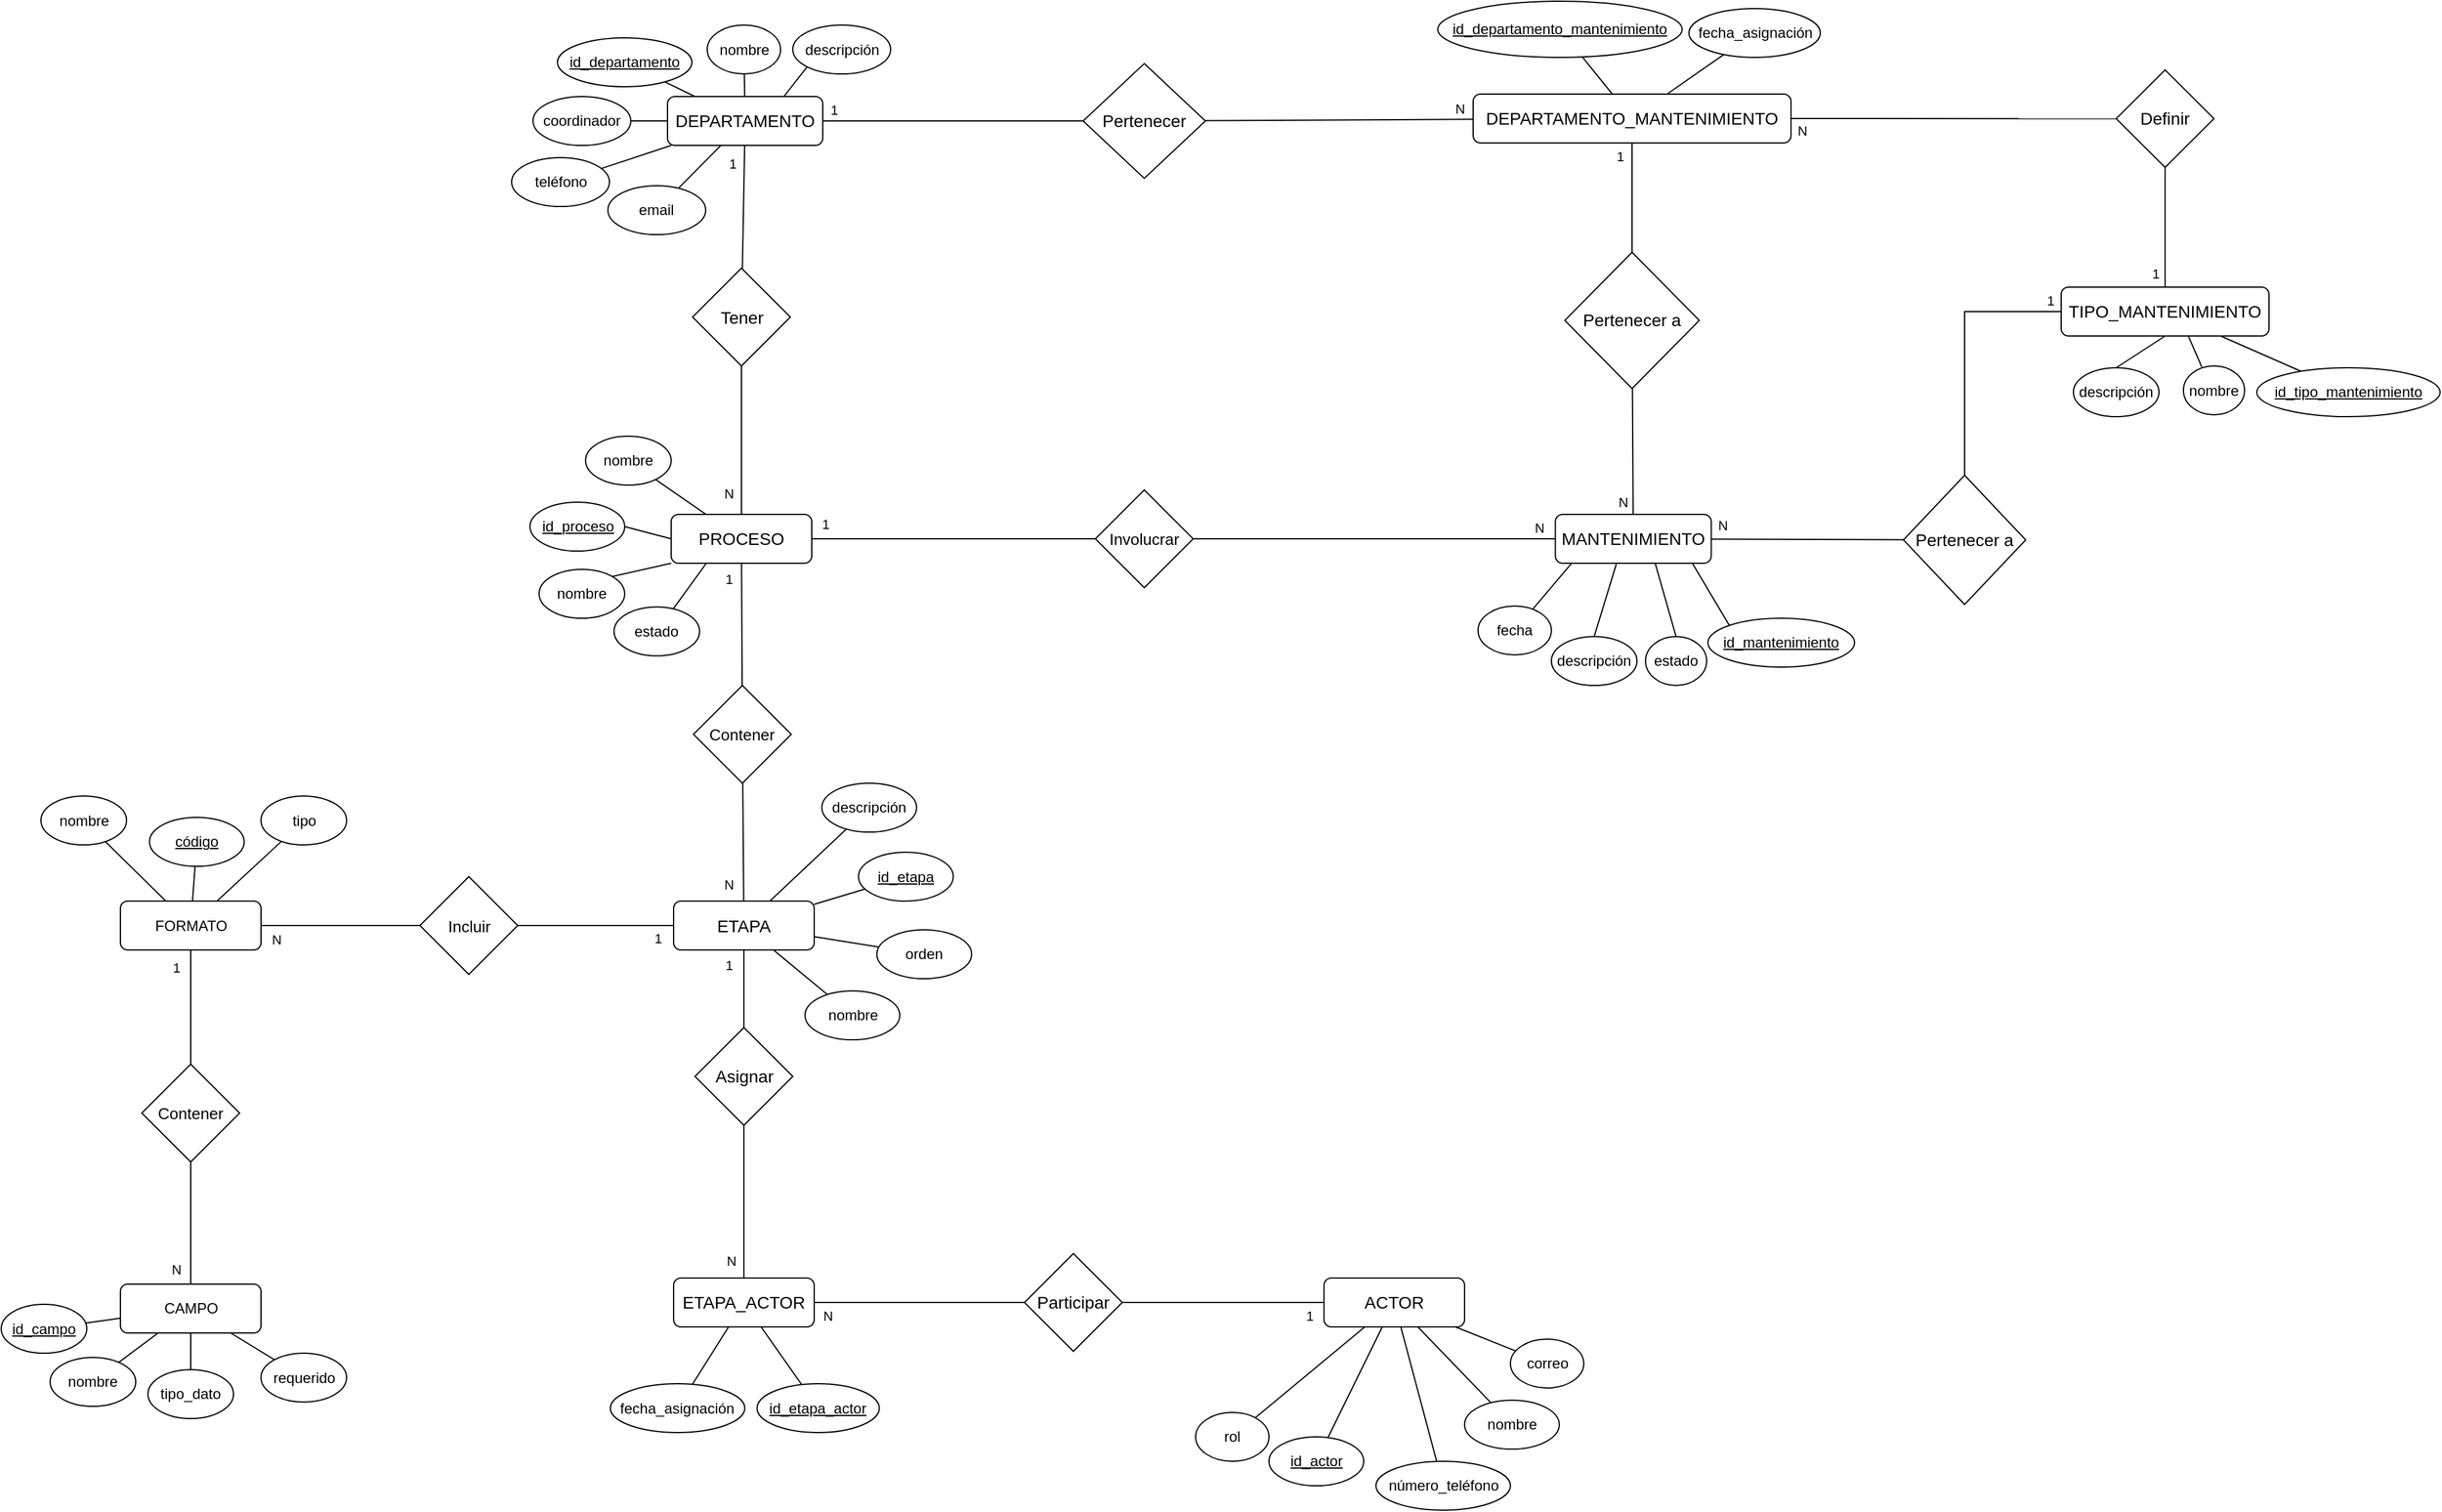 <mxfile version="24.7.7">
  <diagram id="R2lEEEUBdFMjLlhIrx00" name="Page-1">
    <mxGraphModel dx="5370" dy="426" grid="1" gridSize="10" guides="1" tooltips="1" connect="1" arrows="1" fold="1" page="1" pageScale="1" pageWidth="850" pageHeight="1100" math="0" shadow="0" extFonts="Permanent Marker^https://fonts.googleapis.com/css?family=Permanent+Marker">
      <root>
        <mxCell id="0" />
        <mxCell id="1" parent="0" />
        <mxCell id="_VZzQesK3iK8Sfg0g6EO-2" style="rounded=0;orthogonalLoop=1;jettySize=auto;html=1;endArrow=none;endFill=0;" parent="1" source="_VZzQesK3iK8Sfg0g6EO-5" target="_VZzQesK3iK8Sfg0g6EO-8" edge="1">
          <mxGeometry relative="1" as="geometry" />
        </mxCell>
        <mxCell id="_VZzQesK3iK8Sfg0g6EO-3" style="edgeStyle=none;shape=connector;rounded=0;orthogonalLoop=1;jettySize=auto;html=1;strokeColor=default;align=center;verticalAlign=middle;fontFamily=Helvetica;fontSize=11;fontColor=default;labelBackgroundColor=default;endArrow=none;endFill=0;" parent="1" source="_VZzQesK3iK8Sfg0g6EO-5" target="_VZzQesK3iK8Sfg0g6EO-6" edge="1">
          <mxGeometry relative="1" as="geometry" />
        </mxCell>
        <mxCell id="_VZzQesK3iK8Sfg0g6EO-79" style="rounded=0;orthogonalLoop=1;jettySize=auto;html=1;exitX=0.75;exitY=0;exitDx=0;exitDy=0;entryX=0;entryY=1;entryDx=0;entryDy=0;endArrow=none;endFill=0;" parent="1" source="_VZzQesK3iK8Sfg0g6EO-5" target="_VZzQesK3iK8Sfg0g6EO-77" edge="1">
          <mxGeometry relative="1" as="geometry" />
        </mxCell>
        <mxCell id="_VZzQesK3iK8Sfg0g6EO-156" value="" style="edgeStyle=none;shape=connector;rounded=0;orthogonalLoop=1;jettySize=auto;html=1;strokeColor=default;align=center;verticalAlign=middle;fontFamily=Helvetica;fontSize=11;fontColor=default;labelBackgroundColor=default;endArrow=none;endFill=0;" parent="1" source="_VZzQesK3iK8Sfg0g6EO-5" target="_VZzQesK3iK8Sfg0g6EO-155" edge="1">
          <mxGeometry relative="1" as="geometry" />
        </mxCell>
        <mxCell id="_VZzQesK3iK8Sfg0g6EO-173" value="" style="edgeStyle=none;shape=connector;rounded=0;orthogonalLoop=1;jettySize=auto;html=1;strokeColor=default;align=center;verticalAlign=middle;fontFamily=Helvetica;fontSize=11;fontColor=default;labelBackgroundColor=default;endArrow=none;endFill=0;" parent="1" source="_VZzQesK3iK8Sfg0g6EO-5" target="_VZzQesK3iK8Sfg0g6EO-80" edge="1">
          <mxGeometry relative="1" as="geometry" />
        </mxCell>
        <mxCell id="_VZzQesK3iK8Sfg0g6EO-174" value="" style="edgeStyle=none;shape=connector;rounded=0;orthogonalLoop=1;jettySize=auto;html=1;strokeColor=default;align=center;verticalAlign=middle;fontFamily=Helvetica;fontSize=11;fontColor=default;labelBackgroundColor=default;endArrow=none;endFill=0;" parent="1" source="_VZzQesK3iK8Sfg0g6EO-5" target="_VZzQesK3iK8Sfg0g6EO-78" edge="1">
          <mxGeometry relative="1" as="geometry" />
        </mxCell>
        <mxCell id="GkVQI7XCMICIGFyu3JIl-25" value="" style="edgeStyle=none;shape=connector;rounded=0;orthogonalLoop=1;jettySize=auto;html=1;strokeColor=default;align=center;verticalAlign=middle;fontFamily=Helvetica;fontSize=11;fontColor=default;labelBackgroundColor=default;endArrow=none;endFill=0;" parent="1" source="_VZzQesK3iK8Sfg0g6EO-5" target="GkVQI7XCMICIGFyu3JIl-24" edge="1">
          <mxGeometry relative="1" as="geometry" />
        </mxCell>
        <mxCell id="_VZzQesK3iK8Sfg0g6EO-5" value="&lt;font style=&quot;font-size: 14px;&quot;&gt;DEPARTAMENTO&lt;/font&gt;" style="whiteSpace=wrap;html=1;align=center;rounded=1;" parent="1" vertex="1">
          <mxGeometry x="-3440" y="428" width="127" height="40" as="geometry" />
        </mxCell>
        <mxCell id="_VZzQesK3iK8Sfg0g6EO-6" value="nombre" style="ellipse;whiteSpace=wrap;html=1;align=center;" parent="1" vertex="1">
          <mxGeometry x="-3407.5" y="369.5" width="60" height="40" as="geometry" />
        </mxCell>
        <mxCell id="_VZzQesK3iK8Sfg0g6EO-8" value="id_departamento" style="ellipse;whiteSpace=wrap;html=1;align=center;fontStyle=4;" parent="1" vertex="1">
          <mxGeometry x="-3530" y="380" width="110" height="40" as="geometry" />
        </mxCell>
        <mxCell id="_VZzQesK3iK8Sfg0g6EO-9" style="rounded=0;orthogonalLoop=1;jettySize=auto;html=1;endArrow=none;endFill=0;exitX=0.876;exitY=0.985;exitDx=0;exitDy=0;entryX=0;entryY=0;entryDx=0;entryDy=0;exitPerimeter=0;" parent="1" source="_VZzQesK3iK8Sfg0g6EO-11" target="_VZzQesK3iK8Sfg0g6EO-13" edge="1">
          <mxGeometry relative="1" as="geometry" />
        </mxCell>
        <mxCell id="_VZzQesK3iK8Sfg0g6EO-10" style="edgeStyle=none;shape=connector;rounded=0;orthogonalLoop=1;jettySize=auto;html=1;strokeColor=default;align=center;verticalAlign=middle;fontFamily=Helvetica;fontSize=11;fontColor=default;labelBackgroundColor=default;endArrow=none;endFill=0;exitX=0.109;exitY=0.983;exitDx=0;exitDy=0;exitPerimeter=0;" parent="1" source="_VZzQesK3iK8Sfg0g6EO-11" target="_VZzQesK3iK8Sfg0g6EO-12" edge="1">
          <mxGeometry relative="1" as="geometry" />
        </mxCell>
        <mxCell id="GkVQI7XCMICIGFyu3JIl-2" value="" style="rounded=0;orthogonalLoop=1;jettySize=auto;html=1;endArrow=none;endFill=0;" parent="1" source="_VZzQesK3iK8Sfg0g6EO-11" target="GkVQI7XCMICIGFyu3JIl-1" edge="1">
          <mxGeometry relative="1" as="geometry" />
        </mxCell>
        <mxCell id="GkVQI7XCMICIGFyu3JIl-9" value="" style="edgeStyle=none;shape=connector;rounded=0;orthogonalLoop=1;jettySize=auto;html=1;strokeColor=default;align=center;verticalAlign=middle;fontFamily=Helvetica;fontSize=11;fontColor=default;labelBackgroundColor=default;endArrow=none;endFill=0;" parent="1" source="_VZzQesK3iK8Sfg0g6EO-11" target="GkVQI7XCMICIGFyu3JIl-7" edge="1">
          <mxGeometry relative="1" as="geometry" />
        </mxCell>
        <mxCell id="_VZzQesK3iK8Sfg0g6EO-11" value="&lt;font style=&quot;font-size: 14px;&quot;&gt;MANTENIMIENTO&lt;/font&gt;" style="whiteSpace=wrap;html=1;align=center;rounded=1;" parent="1" vertex="1">
          <mxGeometry x="-2713.75" y="770" width="127.5" height="40" as="geometry" />
        </mxCell>
        <mxCell id="_VZzQesK3iK8Sfg0g6EO-12" value="fecha" style="ellipse;whiteSpace=wrap;html=1;align=center;" parent="1" vertex="1">
          <mxGeometry x="-2777" y="845" width="60" height="40" as="geometry" />
        </mxCell>
        <mxCell id="_VZzQesK3iK8Sfg0g6EO-13" value="id_mantenimiento" style="ellipse;whiteSpace=wrap;html=1;align=center;fontStyle=4;" parent="1" vertex="1">
          <mxGeometry x="-2589" y="855" width="120" height="40" as="geometry" />
        </mxCell>
        <mxCell id="_VZzQesK3iK8Sfg0g6EO-112" value="" style="edgeStyle=none;shape=connector;rounded=0;orthogonalLoop=1;jettySize=auto;html=1;strokeColor=default;align=center;verticalAlign=middle;fontFamily=Helvetica;fontSize=11;fontColor=default;labelBackgroundColor=default;endArrow=none;endFill=0;" parent="1" source="_VZzQesK3iK8Sfg0g6EO-68" target="_VZzQesK3iK8Sfg0g6EO-111" edge="1">
          <mxGeometry relative="1" as="geometry" />
        </mxCell>
        <mxCell id="_VZzQesK3iK8Sfg0g6EO-115" value="" style="edgeStyle=none;shape=connector;rounded=0;orthogonalLoop=1;jettySize=auto;html=1;strokeColor=default;align=center;verticalAlign=middle;fontFamily=Helvetica;fontSize=11;fontColor=default;labelBackgroundColor=default;endArrow=none;endFill=0;" parent="1" source="_VZzQesK3iK8Sfg0g6EO-68" target="_VZzQesK3iK8Sfg0g6EO-114" edge="1">
          <mxGeometry relative="1" as="geometry" />
        </mxCell>
        <mxCell id="_VZzQesK3iK8Sfg0g6EO-163" value="" style="edgeStyle=none;shape=connector;rounded=0;orthogonalLoop=1;jettySize=auto;html=1;strokeColor=default;align=center;verticalAlign=middle;fontFamily=Helvetica;fontSize=11;fontColor=default;labelBackgroundColor=default;endArrow=none;endFill=0;" parent="1" source="_VZzQesK3iK8Sfg0g6EO-68" target="_VZzQesK3iK8Sfg0g6EO-162" edge="1">
          <mxGeometry relative="1" as="geometry" />
        </mxCell>
        <mxCell id="GkVQI7XCMICIGFyu3JIl-8" value="" style="edgeStyle=none;shape=connector;rounded=0;orthogonalLoop=1;jettySize=auto;html=1;strokeColor=default;align=center;verticalAlign=middle;fontFamily=Helvetica;fontSize=11;fontColor=default;labelBackgroundColor=default;endArrow=none;endFill=0;" parent="1" source="_VZzQesK3iK8Sfg0g6EO-68" target="GkVQI7XCMICIGFyu3JIl-7" edge="1">
          <mxGeometry relative="1" as="geometry" />
        </mxCell>
        <mxCell id="GkVQI7XCMICIGFyu3JIl-26" value="" style="edgeStyle=none;shape=connector;rounded=0;orthogonalLoop=1;jettySize=auto;html=1;strokeColor=default;align=center;verticalAlign=middle;fontFamily=Helvetica;fontSize=11;fontColor=default;labelBackgroundColor=default;endArrow=none;endFill=0;" parent="1" source="_VZzQesK3iK8Sfg0g6EO-68" target="GkVQI7XCMICIGFyu3JIl-24" edge="1">
          <mxGeometry relative="1" as="geometry" />
        </mxCell>
        <mxCell id="_VZzQesK3iK8Sfg0g6EO-68" value="&lt;font style=&quot;font-size: 14px;&quot;&gt;DEPARTAMENTO_MANTENIMIENTO&lt;/font&gt;" style="whiteSpace=wrap;html=1;align=center;rounded=1;" parent="1" vertex="1">
          <mxGeometry x="-2781" y="426" width="260" height="40" as="geometry" />
        </mxCell>
        <mxCell id="_VZzQesK3iK8Sfg0g6EO-118" value="" style="edgeStyle=none;shape=connector;rounded=0;orthogonalLoop=1;jettySize=auto;html=1;strokeColor=default;align=center;verticalAlign=middle;fontFamily=Helvetica;fontSize=11;fontColor=default;labelBackgroundColor=default;endArrow=none;endFill=0;" parent="1" source="_VZzQesK3iK8Sfg0g6EO-69" target="_VZzQesK3iK8Sfg0g6EO-117" edge="1">
          <mxGeometry relative="1" as="geometry" />
        </mxCell>
        <mxCell id="_VZzQesK3iK8Sfg0g6EO-122" value="" style="edgeStyle=none;shape=connector;rounded=0;orthogonalLoop=1;jettySize=auto;html=1;strokeColor=default;align=center;verticalAlign=middle;fontFamily=Helvetica;fontSize=11;fontColor=default;labelBackgroundColor=default;endArrow=none;endFill=0;" parent="1" source="_VZzQesK3iK8Sfg0g6EO-69" target="_VZzQesK3iK8Sfg0g6EO-121" edge="1">
          <mxGeometry relative="1" as="geometry" />
        </mxCell>
        <mxCell id="_VZzQesK3iK8Sfg0g6EO-123" value="" style="edgeStyle=none;shape=connector;rounded=0;orthogonalLoop=1;jettySize=auto;html=1;strokeColor=default;align=center;verticalAlign=middle;fontFamily=Helvetica;fontSize=11;fontColor=default;labelBackgroundColor=default;endArrow=none;endFill=0;" parent="1" source="_VZzQesK3iK8Sfg0g6EO-69" target="_VZzQesK3iK8Sfg0g6EO-120" edge="1">
          <mxGeometry relative="1" as="geometry" />
        </mxCell>
        <mxCell id="_VZzQesK3iK8Sfg0g6EO-125" value="" style="edgeStyle=none;shape=connector;rounded=0;orthogonalLoop=1;jettySize=auto;html=1;strokeColor=default;align=center;verticalAlign=middle;fontFamily=Helvetica;fontSize=11;fontColor=default;labelBackgroundColor=default;endArrow=none;endFill=0;" parent="1" source="_VZzQesK3iK8Sfg0g6EO-69" target="_VZzQesK3iK8Sfg0g6EO-119" edge="1">
          <mxGeometry relative="1" as="geometry" />
        </mxCell>
        <mxCell id="_VZzQesK3iK8Sfg0g6EO-180" value="" style="edgeStyle=none;shape=connector;rounded=0;orthogonalLoop=1;jettySize=auto;html=1;strokeColor=default;align=center;verticalAlign=middle;fontFamily=Helvetica;fontSize=11;fontColor=default;labelBackgroundColor=default;endArrow=none;endFill=0;" parent="1" source="_VZzQesK3iK8Sfg0g6EO-69" target="_VZzQesK3iK8Sfg0g6EO-179" edge="1">
          <mxGeometry relative="1" as="geometry" />
        </mxCell>
        <mxCell id="_VZzQesK3iK8Sfg0g6EO-69" value="&lt;font style=&quot;font-size: 14px;&quot;&gt;ETAPA&lt;/font&gt;" style="whiteSpace=wrap;html=1;align=center;rounded=1;" parent="1" vertex="1">
          <mxGeometry x="-3435" y="1086.5" width="115" height="40" as="geometry" />
        </mxCell>
        <mxCell id="_VZzQesK3iK8Sfg0g6EO-106" value="" style="shape=connector;rounded=0;orthogonalLoop=1;jettySize=auto;html=1;strokeColor=default;align=center;verticalAlign=middle;fontFamily=Helvetica;fontSize=11;fontColor=default;labelBackgroundColor=default;endArrow=none;endFill=0;exitX=0.75;exitY=1;exitDx=0;exitDy=0;" parent="1" source="_VZzQesK3iK8Sfg0g6EO-70" target="_VZzQesK3iK8Sfg0g6EO-105" edge="1">
          <mxGeometry relative="1" as="geometry" />
        </mxCell>
        <mxCell id="_VZzQesK3iK8Sfg0g6EO-108" value="" style="edgeStyle=none;shape=connector;rounded=0;orthogonalLoop=1;jettySize=auto;html=1;strokeColor=default;align=center;verticalAlign=middle;fontFamily=Helvetica;fontSize=11;fontColor=default;labelBackgroundColor=default;endArrow=none;endFill=0;exitX=0.25;exitY=1;exitDx=0;exitDy=0;" parent="1" source="_VZzQesK3iK8Sfg0g6EO-70" target="_VZzQesK3iK8Sfg0g6EO-107" edge="1">
          <mxGeometry relative="1" as="geometry" />
        </mxCell>
        <mxCell id="_VZzQesK3iK8Sfg0g6EO-157" value="" style="edgeStyle=none;shape=connector;rounded=0;orthogonalLoop=1;jettySize=auto;html=1;strokeColor=default;align=center;verticalAlign=middle;fontFamily=Helvetica;fontSize=11;fontColor=default;labelBackgroundColor=default;endArrow=none;endFill=0;entryX=0.5;entryY=1;entryDx=0;entryDy=0;startArrow=none;startFill=0;" parent="1" source="_VZzQesK3iK8Sfg0g6EO-70" target="_VZzQesK3iK8Sfg0g6EO-155" edge="1">
          <mxGeometry relative="1" as="geometry" />
        </mxCell>
        <mxCell id="_VZzQesK3iK8Sfg0g6EO-169" value="" style="edgeStyle=none;shape=connector;rounded=0;orthogonalLoop=1;jettySize=auto;html=1;strokeColor=default;align=center;verticalAlign=middle;fontFamily=Helvetica;fontSize=11;fontColor=default;labelBackgroundColor=default;endArrow=none;endFill=0;" parent="1" source="_VZzQesK3iK8Sfg0g6EO-70" target="_VZzQesK3iK8Sfg0g6EO-167" edge="1">
          <mxGeometry relative="1" as="geometry" />
        </mxCell>
        <mxCell id="_VZzQesK3iK8Sfg0g6EO-191" value="" style="edgeStyle=none;shape=connector;rounded=0;orthogonalLoop=1;jettySize=auto;html=1;strokeColor=default;align=center;verticalAlign=middle;fontFamily=Helvetica;fontSize=11;fontColor=default;labelBackgroundColor=default;endArrow=none;endFill=0;" parent="1" source="_VZzQesK3iK8Sfg0g6EO-70" target="_VZzQesK3iK8Sfg0g6EO-190" edge="1">
          <mxGeometry relative="1" as="geometry" />
        </mxCell>
        <mxCell id="_VZzQesK3iK8Sfg0g6EO-70" value="&lt;font style=&quot;font-size: 14px;&quot;&gt;PROCESO&lt;/font&gt;" style="whiteSpace=wrap;html=1;align=center;rounded=1;" parent="1" vertex="1">
          <mxGeometry x="-3437" y="770" width="115" height="40" as="geometry" />
        </mxCell>
        <mxCell id="_VZzQesK3iK8Sfg0g6EO-71" value="&lt;font style=&quot;font-size: 14px;&quot;&gt;ETAPA_ACTOR&lt;/font&gt;" style="whiteSpace=wrap;html=1;align=center;rounded=1;" parent="1" vertex="1">
          <mxGeometry x="-3435" y="1395" width="115" height="40" as="geometry" />
        </mxCell>
        <mxCell id="_VZzQesK3iK8Sfg0g6EO-146" value="" style="edgeStyle=none;shape=connector;rounded=0;orthogonalLoop=1;jettySize=auto;html=1;strokeColor=default;align=center;verticalAlign=middle;fontFamily=Helvetica;fontSize=11;fontColor=default;labelBackgroundColor=default;endArrow=none;endFill=0;" parent="1" source="_VZzQesK3iK8Sfg0g6EO-73" target="_VZzQesK3iK8Sfg0g6EO-145" edge="1">
          <mxGeometry relative="1" as="geometry" />
        </mxCell>
        <mxCell id="_VZzQesK3iK8Sfg0g6EO-181" value="" style="edgeStyle=none;shape=connector;rounded=0;orthogonalLoop=1;jettySize=auto;html=1;strokeColor=default;align=center;verticalAlign=middle;fontFamily=Helvetica;fontSize=11;fontColor=default;labelBackgroundColor=default;endArrow=none;endFill=0;" parent="1" source="_VZzQesK3iK8Sfg0g6EO-73" target="_VZzQesK3iK8Sfg0g6EO-179" edge="1">
          <mxGeometry relative="1" as="geometry" />
        </mxCell>
        <mxCell id="GkVQI7XCMICIGFyu3JIl-54" value="" style="edgeStyle=none;shape=connector;rounded=0;orthogonalLoop=1;jettySize=auto;html=1;strokeColor=default;align=center;verticalAlign=middle;fontFamily=Helvetica;fontSize=11;fontColor=default;labelBackgroundColor=default;endArrow=none;endFill=0;" parent="1" source="_VZzQesK3iK8Sfg0g6EO-73" target="GkVQI7XCMICIGFyu3JIl-53" edge="1">
          <mxGeometry relative="1" as="geometry" />
        </mxCell>
        <mxCell id="_VZzQesK3iK8Sfg0g6EO-73" value="FORMATO" style="whiteSpace=wrap;html=1;align=center;rounded=1;" parent="1" vertex="1">
          <mxGeometry x="-3887.5" y="1086.5" width="115" height="40" as="geometry" />
        </mxCell>
        <mxCell id="_VZzQesK3iK8Sfg0g6EO-137" value="" style="edgeStyle=none;shape=connector;rounded=0;orthogonalLoop=1;jettySize=auto;html=1;strokeColor=default;align=center;verticalAlign=middle;fontFamily=Helvetica;fontSize=11;fontColor=default;labelBackgroundColor=default;endArrow=none;endFill=0;" parent="1" source="_VZzQesK3iK8Sfg0g6EO-74" target="_VZzQesK3iK8Sfg0g6EO-127" edge="1">
          <mxGeometry relative="1" as="geometry" />
        </mxCell>
        <mxCell id="_VZzQesK3iK8Sfg0g6EO-138" value="" style="edgeStyle=none;shape=connector;rounded=0;orthogonalLoop=1;jettySize=auto;html=1;strokeColor=default;align=center;verticalAlign=middle;fontFamily=Helvetica;fontSize=11;fontColor=default;labelBackgroundColor=default;endArrow=none;endFill=0;" parent="1" source="_VZzQesK3iK8Sfg0g6EO-74" target="_VZzQesK3iK8Sfg0g6EO-126" edge="1">
          <mxGeometry relative="1" as="geometry" />
        </mxCell>
        <mxCell id="_VZzQesK3iK8Sfg0g6EO-139" value="" style="edgeStyle=none;shape=connector;rounded=0;orthogonalLoop=1;jettySize=auto;html=1;strokeColor=default;align=center;verticalAlign=middle;fontFamily=Helvetica;fontSize=11;fontColor=default;labelBackgroundColor=default;endArrow=none;endFill=0;" parent="1" source="_VZzQesK3iK8Sfg0g6EO-74" target="_VZzQesK3iK8Sfg0g6EO-129" edge="1">
          <mxGeometry relative="1" as="geometry" />
        </mxCell>
        <mxCell id="_VZzQesK3iK8Sfg0g6EO-140" value="" style="edgeStyle=none;shape=connector;rounded=0;orthogonalLoop=1;jettySize=auto;html=1;strokeColor=default;align=center;verticalAlign=middle;fontFamily=Helvetica;fontSize=11;fontColor=default;labelBackgroundColor=default;endArrow=none;endFill=0;" parent="1" source="_VZzQesK3iK8Sfg0g6EO-74" target="_VZzQesK3iK8Sfg0g6EO-128" edge="1">
          <mxGeometry relative="1" as="geometry" />
        </mxCell>
        <mxCell id="_VZzQesK3iK8Sfg0g6EO-74" value="&lt;font style=&quot;font-size: 14px;&quot;&gt;ACTOR&lt;/font&gt;" style="whiteSpace=wrap;html=1;align=center;rounded=1;" parent="1" vertex="1">
          <mxGeometry x="-2903" y="1395" width="115" height="40" as="geometry" />
        </mxCell>
        <mxCell id="_VZzQesK3iK8Sfg0g6EO-100" value="" style="rounded=0;orthogonalLoop=1;jettySize=auto;html=1;endArrow=none;endFill=0;" parent="1" source="_VZzQesK3iK8Sfg0g6EO-75" target="_VZzQesK3iK8Sfg0g6EO-96" edge="1">
          <mxGeometry relative="1" as="geometry" />
        </mxCell>
        <mxCell id="_VZzQesK3iK8Sfg0g6EO-164" value="" style="edgeStyle=none;shape=connector;rounded=0;orthogonalLoop=1;jettySize=auto;html=1;strokeColor=default;align=center;verticalAlign=middle;fontFamily=Helvetica;fontSize=11;fontColor=default;labelBackgroundColor=default;endArrow=none;endFill=0;" parent="1" source="_VZzQesK3iK8Sfg0g6EO-75" target="_VZzQesK3iK8Sfg0g6EO-162" edge="1">
          <mxGeometry relative="1" as="geometry" />
        </mxCell>
        <mxCell id="GkVQI7XCMICIGFyu3JIl-6" value="" style="edgeStyle=orthogonalEdgeStyle;shape=connector;rounded=0;orthogonalLoop=1;jettySize=auto;html=1;strokeColor=default;align=center;verticalAlign=middle;fontFamily=Helvetica;fontSize=11;fontColor=default;labelBackgroundColor=default;endArrow=none;endFill=0;entryX=0.5;entryY=0;entryDx=0;entryDy=0;exitX=0;exitY=0.5;exitDx=0;exitDy=0;" parent="1" source="_VZzQesK3iK8Sfg0g6EO-75" target="GkVQI7XCMICIGFyu3JIl-1" edge="1">
          <mxGeometry relative="1" as="geometry" />
        </mxCell>
        <mxCell id="_VZzQesK3iK8Sfg0g6EO-75" value="&lt;font style=&quot;font-size: 14px;&quot;&gt;TIPO_MANTENIMIENTO&lt;/font&gt;" style="whiteSpace=wrap;html=1;align=center;rounded=1;" parent="1" vertex="1">
          <mxGeometry x="-2300" y="584" width="170" height="40" as="geometry" />
        </mxCell>
        <mxCell id="_VZzQesK3iK8Sfg0g6EO-77" value="descripción" style="ellipse;whiteSpace=wrap;html=1;align=center;" parent="1" vertex="1">
          <mxGeometry x="-3337.5" y="369.5" width="80" height="40" as="geometry" />
        </mxCell>
        <mxCell id="_VZzQesK3iK8Sfg0g6EO-78" value="email" style="ellipse;whiteSpace=wrap;html=1;align=center;" parent="1" vertex="1">
          <mxGeometry x="-3488.75" y="501" width="80" height="40" as="geometry" />
        </mxCell>
        <mxCell id="_VZzQesK3iK8Sfg0g6EO-80" value="teléfono" style="ellipse;whiteSpace=wrap;html=1;align=center;" parent="1" vertex="1">
          <mxGeometry x="-3567.5" y="478" width="80" height="40" as="geometry" />
        </mxCell>
        <mxCell id="_VZzQesK3iK8Sfg0g6EO-81" value="coordinador" style="ellipse;whiteSpace=wrap;html=1;align=center;" parent="1" vertex="1">
          <mxGeometry x="-3550" y="428" width="80" height="40" as="geometry" />
        </mxCell>
        <mxCell id="_VZzQesK3iK8Sfg0g6EO-85" value="" style="endArrow=none;html=1;rounded=0;exitX=1;exitY=0.5;exitDx=0;exitDy=0;entryX=0;entryY=0.5;entryDx=0;entryDy=0;" parent="1" source="_VZzQesK3iK8Sfg0g6EO-81" target="_VZzQesK3iK8Sfg0g6EO-5" edge="1">
          <mxGeometry width="50" height="50" relative="1" as="geometry">
            <mxPoint x="-3380" y="482" as="sourcePoint" />
            <mxPoint x="-3330" y="432" as="targetPoint" />
          </mxGeometry>
        </mxCell>
        <mxCell id="_VZzQesK3iK8Sfg0g6EO-88" value="descripción" style="ellipse;whiteSpace=wrap;html=1;align=center;" parent="1" vertex="1">
          <mxGeometry x="-2717" y="870" width="70" height="40" as="geometry" />
        </mxCell>
        <mxCell id="_VZzQesK3iK8Sfg0g6EO-89" value="" style="endArrow=none;html=1;rounded=0;entryX=0.391;entryY=1.017;entryDx=0;entryDy=0;exitX=0.5;exitY=0;exitDx=0;exitDy=0;entryPerimeter=0;" parent="1" source="_VZzQesK3iK8Sfg0g6EO-88" target="_VZzQesK3iK8Sfg0g6EO-11" edge="1">
          <mxGeometry width="50" height="50" relative="1" as="geometry">
            <mxPoint x="-2810" y="884.5" as="sourcePoint" />
            <mxPoint x="-2760" y="834.5" as="targetPoint" />
          </mxGeometry>
        </mxCell>
        <mxCell id="_VZzQesK3iK8Sfg0g6EO-90" value="estado" style="ellipse;whiteSpace=wrap;html=1;align=center;" parent="1" vertex="1">
          <mxGeometry x="-2640" y="870" width="50" height="40" as="geometry" />
        </mxCell>
        <mxCell id="_VZzQesK3iK8Sfg0g6EO-91" value="" style="endArrow=none;html=1;rounded=0;entryX=0.639;entryY=0.985;entryDx=0;entryDy=0;exitX=0.5;exitY=0;exitDx=0;exitDy=0;entryPerimeter=0;" parent="1" source="_VZzQesK3iK8Sfg0g6EO-90" target="_VZzQesK3iK8Sfg0g6EO-11" edge="1">
          <mxGeometry width="50" height="50" relative="1" as="geometry">
            <mxPoint x="-2770" y="874.5" as="sourcePoint" />
            <mxPoint x="-2766" y="844.5" as="targetPoint" />
          </mxGeometry>
        </mxCell>
        <mxCell id="_VZzQesK3iK8Sfg0g6EO-92" value="descripción" style="ellipse;whiteSpace=wrap;html=1;align=center;" parent="1" vertex="1">
          <mxGeometry x="-2290" y="650" width="70" height="40" as="geometry" />
        </mxCell>
        <mxCell id="_VZzQesK3iK8Sfg0g6EO-93" value="nombre" style="ellipse;whiteSpace=wrap;html=1;align=center;" parent="1" vertex="1">
          <mxGeometry x="-2200" y="648.5" width="50" height="40" as="geometry" />
        </mxCell>
        <mxCell id="_VZzQesK3iK8Sfg0g6EO-94" value="" style="endArrow=none;html=1;rounded=0;entryX=0.5;entryY=1;entryDx=0;entryDy=0;exitX=0.5;exitY=0;exitDx=0;exitDy=0;" parent="1" source="_VZzQesK3iK8Sfg0g6EO-92" target="_VZzQesK3iK8Sfg0g6EO-75" edge="1">
          <mxGeometry width="50" height="50" relative="1" as="geometry">
            <mxPoint x="-2370" y="724" as="sourcePoint" />
            <mxPoint x="-2320" y="674" as="targetPoint" />
          </mxGeometry>
        </mxCell>
        <mxCell id="_VZzQesK3iK8Sfg0g6EO-95" value="" style="endArrow=none;html=1;rounded=0;entryX=0.3;entryY=0.021;entryDx=0;entryDy=0;exitX=0.61;exitY=0.983;exitDx=0;exitDy=0;exitPerimeter=0;entryPerimeter=0;" parent="1" source="_VZzQesK3iK8Sfg0g6EO-75" target="_VZzQesK3iK8Sfg0g6EO-93" edge="1">
          <mxGeometry width="50" height="50" relative="1" as="geometry">
            <mxPoint x="-2370" y="724" as="sourcePoint" />
            <mxPoint x="-2320" y="674" as="targetPoint" />
          </mxGeometry>
        </mxCell>
        <mxCell id="_VZzQesK3iK8Sfg0g6EO-96" value="&lt;u&gt;id_tipo_mantenimiento&lt;/u&gt;" style="ellipse;whiteSpace=wrap;html=1;align=center;" parent="1" vertex="1">
          <mxGeometry x="-2140" y="650" width="150" height="40" as="geometry" />
        </mxCell>
        <mxCell id="_VZzQesK3iK8Sfg0g6EO-101" value="nombre" style="ellipse;whiteSpace=wrap;html=1;align=center;" parent="1" vertex="1">
          <mxGeometry x="-3545" y="815" width="70" height="40" as="geometry" />
        </mxCell>
        <mxCell id="_VZzQesK3iK8Sfg0g6EO-102" value="&lt;u&gt;id_proceso&lt;/u&gt;" style="ellipse;whiteSpace=wrap;html=1;align=center;" parent="1" vertex="1">
          <mxGeometry x="-3552.5" y="760" width="77.5" height="40" as="geometry" />
        </mxCell>
        <mxCell id="_VZzQesK3iK8Sfg0g6EO-103" value="" style="endArrow=none;html=1;rounded=0;entryX=0;entryY=1;entryDx=0;entryDy=0;exitX=1;exitY=0;exitDx=0;exitDy=0;" parent="1" source="_VZzQesK3iK8Sfg0g6EO-101" target="_VZzQesK3iK8Sfg0g6EO-70" edge="1">
          <mxGeometry width="50" height="50" relative="1" as="geometry">
            <mxPoint x="-3660" y="909.5" as="sourcePoint" />
            <mxPoint x="-3505" y="810" as="targetPoint" />
          </mxGeometry>
        </mxCell>
        <mxCell id="_VZzQesK3iK8Sfg0g6EO-104" value="" style="endArrow=none;html=1;rounded=0;entryX=1;entryY=0.5;entryDx=0;entryDy=0;exitX=0;exitY=0.5;exitDx=0;exitDy=0;" parent="1" source="_VZzQesK3iK8Sfg0g6EO-70" target="_VZzQesK3iK8Sfg0g6EO-102" edge="1">
          <mxGeometry width="50" height="50" relative="1" as="geometry">
            <mxPoint x="-3467" y="810" as="sourcePoint" />
            <mxPoint x="-3610" y="859.5" as="targetPoint" />
          </mxGeometry>
        </mxCell>
        <mxCell id="_VZzQesK3iK8Sfg0g6EO-105" value="nombre" style="ellipse;whiteSpace=wrap;html=1;align=center;" parent="1" vertex="1">
          <mxGeometry x="-3507" y="706" width="70" height="40" as="geometry" />
        </mxCell>
        <mxCell id="_VZzQesK3iK8Sfg0g6EO-107" value="estado" style="ellipse;whiteSpace=wrap;html=1;align=center;" parent="1" vertex="1">
          <mxGeometry x="-3483.75" y="845.75" width="70" height="40" as="geometry" />
        </mxCell>
        <mxCell id="_VZzQesK3iK8Sfg0g6EO-111" value="&lt;u&gt;id_departamento_mantenimiento&lt;/u&gt;" style="ellipse;whiteSpace=wrap;html=1;align=center;" parent="1" vertex="1">
          <mxGeometry x="-2810" y="350" width="200" height="46" as="geometry" />
        </mxCell>
        <mxCell id="_VZzQesK3iK8Sfg0g6EO-114" value="fecha_asignación" style="ellipse;whiteSpace=wrap;html=1;align=center;" parent="1" vertex="1">
          <mxGeometry x="-2604.5" y="356" width="107.5" height="40" as="geometry" />
        </mxCell>
        <mxCell id="_VZzQesK3iK8Sfg0g6EO-117" value="&lt;u&gt;id_etapa&lt;/u&gt;" style="ellipse;whiteSpace=wrap;html=1;align=center;" parent="1" vertex="1">
          <mxGeometry x="-3283.75" y="1046.5" width="77.5" height="40" as="geometry" />
        </mxCell>
        <mxCell id="_VZzQesK3iK8Sfg0g6EO-119" value="nombre" style="ellipse;whiteSpace=wrap;html=1;align=center;" parent="1" vertex="1">
          <mxGeometry x="-3327.5" y="1160" width="77.5" height="40" as="geometry" />
        </mxCell>
        <mxCell id="_VZzQesK3iK8Sfg0g6EO-120" value="orden&lt;span style=&quot;color: rgba(0, 0, 0, 0); font-family: monospace; font-size: 0px; text-align: start; text-wrap: nowrap;&quot;&gt;%3CmxGraphModel%3E%3Croot%3E%3CmxCell%20id%3D%220%22%2F%3E%3CmxCell%20id%3D%221%22%20parent%3D%220%22%2F%3E%3CmxCell%20id%3D%222%22%20value%3D%22nombre%22%20style%3D%22ellipse%3BwhiteSpace%3Dwrap%3Bhtml%3D1%3Balign%3Dcenter%3B%22%20vertex%3D%221%22%20parent%3D%221%22%3E%3CmxGeometry%20x%3D%22-2938.75%22%20y%3D%221330%22%20width%3D%2277.5%22%20height%3D%2240%22%20as%3D%22geometry%22%2F%3E%3C%2FmxCell%3E%3C%2Froot%3E%3C%2FmxGraphModel%3E&lt;/span&gt;" style="ellipse;whiteSpace=wrap;html=1;align=center;" parent="1" vertex="1">
          <mxGeometry x="-3268.75" y="1110" width="77.5" height="40" as="geometry" />
        </mxCell>
        <mxCell id="_VZzQesK3iK8Sfg0g6EO-121" value="descripción" style="ellipse;whiteSpace=wrap;html=1;align=center;" parent="1" vertex="1">
          <mxGeometry x="-3313.75" y="990" width="77.5" height="40" as="geometry" />
        </mxCell>
        <mxCell id="_VZzQesK3iK8Sfg0g6EO-126" value="&lt;u&gt;id_actor&lt;/u&gt;" style="ellipse;whiteSpace=wrap;html=1;align=center;" parent="1" vertex="1">
          <mxGeometry x="-2948" y="1525" width="77.5" height="40" as="geometry" />
        </mxCell>
        <mxCell id="_VZzQesK3iK8Sfg0g6EO-127" value="nombre" style="ellipse;whiteSpace=wrap;html=1;align=center;" parent="1" vertex="1">
          <mxGeometry x="-2788" y="1495" width="77.5" height="40" as="geometry" />
        </mxCell>
        <mxCell id="_VZzQesK3iK8Sfg0g6EO-128" value="rol" style="ellipse;whiteSpace=wrap;html=1;align=center;" parent="1" vertex="1">
          <mxGeometry x="-3008" y="1505" width="60" height="40" as="geometry" />
        </mxCell>
        <mxCell id="_VZzQesK3iK8Sfg0g6EO-129" value="número_teléfono" style="ellipse;whiteSpace=wrap;html=1;align=center;" parent="1" vertex="1">
          <mxGeometry x="-2860.5" y="1545" width="110" height="40" as="geometry" />
        </mxCell>
        <mxCell id="_VZzQesK3iK8Sfg0g6EO-131" value="" style="edgeStyle=none;shape=connector;rounded=0;orthogonalLoop=1;jettySize=auto;html=1;strokeColor=default;align=center;verticalAlign=middle;fontFamily=Helvetica;fontSize=11;fontColor=default;labelBackgroundColor=default;endArrow=none;endFill=0;" parent="1" source="_VZzQesK3iK8Sfg0g6EO-130" target="_VZzQesK3iK8Sfg0g6EO-74" edge="1">
          <mxGeometry relative="1" as="geometry" />
        </mxCell>
        <mxCell id="_VZzQesK3iK8Sfg0g6EO-130" value="correo" style="ellipse;whiteSpace=wrap;html=1;align=center;" parent="1" vertex="1">
          <mxGeometry x="-2750.5" y="1445" width="60" height="40" as="geometry" />
        </mxCell>
        <mxCell id="GkVQI7XCMICIGFyu3JIl-46" value="" style="edgeStyle=none;shape=connector;rounded=0;orthogonalLoop=1;jettySize=auto;html=1;strokeColor=default;align=center;verticalAlign=middle;fontFamily=Helvetica;fontSize=11;fontColor=default;labelBackgroundColor=default;endArrow=none;endFill=0;" parent="1" source="_VZzQesK3iK8Sfg0g6EO-142" target="GkVQI7XCMICIGFyu3JIl-45" edge="1">
          <mxGeometry relative="1" as="geometry" />
        </mxCell>
        <mxCell id="GkVQI7XCMICIGFyu3JIl-52" value="" style="edgeStyle=none;shape=connector;rounded=0;orthogonalLoop=1;jettySize=auto;html=1;strokeColor=default;align=center;verticalAlign=middle;fontFamily=Helvetica;fontSize=11;fontColor=default;labelBackgroundColor=default;endArrow=none;endFill=0;" parent="1" source="_VZzQesK3iK8Sfg0g6EO-142" target="GkVQI7XCMICIGFyu3JIl-51" edge="1">
          <mxGeometry relative="1" as="geometry" />
        </mxCell>
        <mxCell id="GkVQI7XCMICIGFyu3JIl-55" value="" style="edgeStyle=none;shape=connector;rounded=0;orthogonalLoop=1;jettySize=auto;html=1;strokeColor=default;align=center;verticalAlign=middle;fontFamily=Helvetica;fontSize=11;fontColor=default;labelBackgroundColor=default;endArrow=none;endFill=0;" parent="1" source="_VZzQesK3iK8Sfg0g6EO-142" target="GkVQI7XCMICIGFyu3JIl-53" edge="1">
          <mxGeometry relative="1" as="geometry" />
        </mxCell>
        <mxCell id="_VZzQesK3iK8Sfg0g6EO-142" value="CAMPO" style="whiteSpace=wrap;html=1;align=center;rounded=1;" parent="1" vertex="1">
          <mxGeometry x="-3887.5" y="1400" width="115" height="40" as="geometry" />
        </mxCell>
        <mxCell id="_VZzQesK3iK8Sfg0g6EO-144" value="" style="edgeStyle=none;shape=connector;rounded=0;orthogonalLoop=1;jettySize=auto;html=1;strokeColor=default;align=center;verticalAlign=middle;fontFamily=Helvetica;fontSize=11;fontColor=default;labelBackgroundColor=default;endArrow=none;endFill=0;" parent="1" source="_VZzQesK3iK8Sfg0g6EO-143" target="_VZzQesK3iK8Sfg0g6EO-73" edge="1">
          <mxGeometry relative="1" as="geometry" />
        </mxCell>
        <mxCell id="_VZzQesK3iK8Sfg0g6EO-143" value="&lt;u&gt;código&lt;/u&gt;" style="ellipse;whiteSpace=wrap;html=1;align=center;" parent="1" vertex="1">
          <mxGeometry x="-3863.75" y="1018" width="77.5" height="40" as="geometry" />
        </mxCell>
        <mxCell id="_VZzQesK3iK8Sfg0g6EO-145" value="nombre" style="ellipse;whiteSpace=wrap;html=1;align=center;" parent="1" vertex="1">
          <mxGeometry x="-3952.5" y="1000.5" width="70" height="40" as="geometry" />
        </mxCell>
        <mxCell id="_VZzQesK3iK8Sfg0g6EO-149" value="" style="edgeStyle=none;shape=connector;rounded=0;orthogonalLoop=1;jettySize=auto;html=1;strokeColor=default;align=center;verticalAlign=middle;fontFamily=Helvetica;fontSize=11;fontColor=default;labelBackgroundColor=default;endArrow=none;endFill=0;" parent="1" source="_VZzQesK3iK8Sfg0g6EO-148" target="_VZzQesK3iK8Sfg0g6EO-73" edge="1">
          <mxGeometry relative="1" as="geometry" />
        </mxCell>
        <mxCell id="_VZzQesK3iK8Sfg0g6EO-148" value="tipo" style="ellipse;whiteSpace=wrap;html=1;align=center;" parent="1" vertex="1">
          <mxGeometry x="-3772.5" y="1000.5" width="70" height="40" as="geometry" />
        </mxCell>
        <mxCell id="_VZzQesK3iK8Sfg0g6EO-151" value="" style="edgeStyle=none;shape=connector;rounded=0;orthogonalLoop=1;jettySize=auto;html=1;strokeColor=default;align=center;verticalAlign=middle;fontFamily=Helvetica;fontSize=11;fontColor=default;labelBackgroundColor=default;endArrow=none;endFill=0;" parent="1" source="_VZzQesK3iK8Sfg0g6EO-150" target="_VZzQesK3iK8Sfg0g6EO-71" edge="1">
          <mxGeometry relative="1" as="geometry" />
        </mxCell>
        <mxCell id="_VZzQesK3iK8Sfg0g6EO-150" value="&lt;u&gt;id_etapa_actor&lt;/u&gt;" style="ellipse;whiteSpace=wrap;html=1;align=center;" parent="1" vertex="1">
          <mxGeometry x="-3366.75" y="1481.5" width="100" height="40" as="geometry" />
        </mxCell>
        <mxCell id="_VZzQesK3iK8Sfg0g6EO-153" value="" style="edgeStyle=none;shape=connector;rounded=0;orthogonalLoop=1;jettySize=auto;html=1;strokeColor=default;align=center;verticalAlign=middle;fontFamily=Helvetica;fontSize=11;fontColor=default;labelBackgroundColor=default;endArrow=none;endFill=0;" parent="1" source="_VZzQesK3iK8Sfg0g6EO-152" target="_VZzQesK3iK8Sfg0g6EO-71" edge="1">
          <mxGeometry relative="1" as="geometry" />
        </mxCell>
        <mxCell id="_VZzQesK3iK8Sfg0g6EO-152" value="fecha_asignación" style="ellipse;whiteSpace=wrap;html=1;align=center;" parent="1" vertex="1">
          <mxGeometry x="-3486.75" y="1481.5" width="110" height="40" as="geometry" />
        </mxCell>
        <mxCell id="_VZzQesK3iK8Sfg0g6EO-155" value="&lt;font style=&quot;font-size: 14px;&quot;&gt;Tener&lt;/font&gt;" style="rhombus;whiteSpace=wrap;html=1;fontFamily=Helvetica;fontSize=11;fontColor=default;labelBackgroundColor=default;" parent="1" vertex="1">
          <mxGeometry x="-3419.5" y="568.5" width="80" height="80" as="geometry" />
        </mxCell>
        <mxCell id="_VZzQesK3iK8Sfg0g6EO-160" value="1" style="text;html=1;align=center;verticalAlign=middle;resizable=0;points=[];autosize=1;strokeColor=none;fillColor=none;fontFamily=Helvetica;fontSize=11;fontColor=default;labelBackgroundColor=default;" parent="1" vertex="1">
          <mxGeometry x="-3402" y="468" width="30" height="30" as="geometry" />
        </mxCell>
        <mxCell id="_VZzQesK3iK8Sfg0g6EO-161" value="N" style="text;html=1;align=center;verticalAlign=middle;resizable=0;points=[];autosize=1;strokeColor=none;fillColor=none;fontFamily=Helvetica;fontSize=11;fontColor=default;labelBackgroundColor=default;" parent="1" vertex="1">
          <mxGeometry x="-3405" y="738" width="30" height="30" as="geometry" />
        </mxCell>
        <mxCell id="_VZzQesK3iK8Sfg0g6EO-162" value="&lt;font style=&quot;font-size: 14px;&quot;&gt;Definir&lt;/font&gt;" style="rhombus;whiteSpace=wrap;html=1;fontFamily=Helvetica;fontSize=11;fontColor=default;labelBackgroundColor=default;" parent="1" vertex="1">
          <mxGeometry x="-2255" y="406.25" width="80" height="79.75" as="geometry" />
        </mxCell>
        <mxCell id="_VZzQesK3iK8Sfg0g6EO-165" value="N" style="text;html=1;align=center;verticalAlign=middle;resizable=0;points=[];autosize=1;strokeColor=none;fillColor=none;fontFamily=Helvetica;fontSize=11;fontColor=default;labelBackgroundColor=default;" parent="1" vertex="1">
          <mxGeometry x="-2527" y="441" width="30" height="30" as="geometry" />
        </mxCell>
        <mxCell id="_VZzQesK3iK8Sfg0g6EO-166" value="1" style="text;html=1;align=center;verticalAlign=middle;resizable=0;points=[];autosize=1;strokeColor=none;fillColor=none;fontFamily=Helvetica;fontSize=11;fontColor=default;labelBackgroundColor=default;" parent="1" vertex="1">
          <mxGeometry x="-2238" y="557.5" width="30" height="30" as="geometry" />
        </mxCell>
        <mxCell id="_VZzQesK3iK8Sfg0g6EO-170" value="" style="edgeStyle=none;shape=connector;rounded=0;orthogonalLoop=1;jettySize=auto;html=1;strokeColor=default;align=center;verticalAlign=middle;fontFamily=Helvetica;fontSize=11;fontColor=default;labelBackgroundColor=default;endArrow=none;endFill=0;" parent="1" source="_VZzQesK3iK8Sfg0g6EO-167" target="_VZzQesK3iK8Sfg0g6EO-69" edge="1">
          <mxGeometry relative="1" as="geometry" />
        </mxCell>
        <mxCell id="_VZzQesK3iK8Sfg0g6EO-167" value="&lt;span style=&quot;font-size: 13px;&quot;&gt;Contener&lt;/span&gt;" style="rhombus;whiteSpace=wrap;html=1;fontFamily=Helvetica;fontSize=11;fontColor=default;labelBackgroundColor=default;" parent="1" vertex="1">
          <mxGeometry x="-3418.75" y="910" width="80" height="80" as="geometry" />
        </mxCell>
        <mxCell id="_VZzQesK3iK8Sfg0g6EO-176" value="1" style="text;html=1;align=center;verticalAlign=middle;resizable=0;points=[];autosize=1;strokeColor=none;fillColor=none;fontFamily=Helvetica;fontSize=11;fontColor=default;labelBackgroundColor=default;" parent="1" vertex="1">
          <mxGeometry x="-3319" y="423.5" width="30" height="30" as="geometry" />
        </mxCell>
        <mxCell id="_VZzQesK3iK8Sfg0g6EO-177" value="N" style="text;html=1;align=center;verticalAlign=middle;resizable=0;points=[];autosize=1;strokeColor=none;fillColor=none;fontFamily=Helvetica;fontSize=11;fontColor=default;labelBackgroundColor=default;" parent="1" vertex="1">
          <mxGeometry x="-2807" y="423" width="30" height="30" as="geometry" />
        </mxCell>
        <mxCell id="_VZzQesK3iK8Sfg0g6EO-179" value="&lt;span style=&quot;font-size: 13px;&quot;&gt;Incluir&lt;/span&gt;" style="rhombus;whiteSpace=wrap;html=1;fontFamily=Helvetica;fontSize=11;fontColor=default;labelBackgroundColor=default;" parent="1" vertex="1">
          <mxGeometry x="-3642.5" y="1066.5" width="80" height="80" as="geometry" />
        </mxCell>
        <mxCell id="_VZzQesK3iK8Sfg0g6EO-184" value="" style="edgeStyle=none;shape=connector;rounded=0;orthogonalLoop=1;jettySize=auto;html=1;strokeColor=default;align=center;verticalAlign=middle;fontFamily=Helvetica;fontSize=11;fontColor=default;labelBackgroundColor=default;endArrow=none;endFill=0;" parent="1" source="_VZzQesK3iK8Sfg0g6EO-183" target="_VZzQesK3iK8Sfg0g6EO-69" edge="1">
          <mxGeometry relative="1" as="geometry" />
        </mxCell>
        <mxCell id="_VZzQesK3iK8Sfg0g6EO-185" value="" style="edgeStyle=none;shape=connector;rounded=0;orthogonalLoop=1;jettySize=auto;html=1;strokeColor=default;align=center;verticalAlign=middle;fontFamily=Helvetica;fontSize=11;fontColor=default;labelBackgroundColor=default;endArrow=none;endFill=0;" parent="1" source="_VZzQesK3iK8Sfg0g6EO-183" target="_VZzQesK3iK8Sfg0g6EO-71" edge="1">
          <mxGeometry relative="1" as="geometry" />
        </mxCell>
        <mxCell id="_VZzQesK3iK8Sfg0g6EO-183" value="&lt;font style=&quot;font-size: 14px;&quot;&gt;Asignar&lt;/font&gt;" style="rhombus;whiteSpace=wrap;html=1;fontFamily=Helvetica;fontSize=11;fontColor=default;labelBackgroundColor=default;" parent="1" vertex="1">
          <mxGeometry x="-3417.5" y="1190" width="80" height="80" as="geometry" />
        </mxCell>
        <mxCell id="_VZzQesK3iK8Sfg0g6EO-187" value="" style="edgeStyle=none;shape=connector;rounded=0;orthogonalLoop=1;jettySize=auto;html=1;strokeColor=default;align=center;verticalAlign=middle;fontFamily=Helvetica;fontSize=11;fontColor=default;labelBackgroundColor=default;endArrow=none;endFill=0;" parent="1" source="_VZzQesK3iK8Sfg0g6EO-186" target="_VZzQesK3iK8Sfg0g6EO-71" edge="1">
          <mxGeometry relative="1" as="geometry" />
        </mxCell>
        <mxCell id="_VZzQesK3iK8Sfg0g6EO-189" value="" style="edgeStyle=none;shape=connector;rounded=0;orthogonalLoop=1;jettySize=auto;html=1;strokeColor=default;align=center;verticalAlign=middle;fontFamily=Helvetica;fontSize=11;fontColor=default;labelBackgroundColor=default;endArrow=none;endFill=0;" parent="1" source="_VZzQesK3iK8Sfg0g6EO-186" target="_VZzQesK3iK8Sfg0g6EO-74" edge="1">
          <mxGeometry relative="1" as="geometry" />
        </mxCell>
        <mxCell id="_VZzQesK3iK8Sfg0g6EO-186" value="&lt;font style=&quot;font-size: 14px;&quot;&gt;Participar&lt;/font&gt;" style="rhombus;whiteSpace=wrap;html=1;fontFamily=Helvetica;fontSize=11;fontColor=default;labelBackgroundColor=default;" parent="1" vertex="1">
          <mxGeometry x="-3148" y="1375" width="80" height="80" as="geometry" />
        </mxCell>
        <mxCell id="_VZzQesK3iK8Sfg0g6EO-192" value="" style="edgeStyle=none;shape=connector;rounded=0;orthogonalLoop=1;jettySize=auto;html=1;strokeColor=default;align=center;verticalAlign=middle;fontFamily=Helvetica;fontSize=11;fontColor=default;labelBackgroundColor=default;endArrow=none;endFill=0;" parent="1" source="_VZzQesK3iK8Sfg0g6EO-190" target="_VZzQesK3iK8Sfg0g6EO-11" edge="1">
          <mxGeometry relative="1" as="geometry" />
        </mxCell>
        <mxCell id="_VZzQesK3iK8Sfg0g6EO-190" value="&lt;span style=&quot;font-size: 13px;&quot;&gt;Involucrar&lt;/span&gt;" style="rhombus;whiteSpace=wrap;html=1;fontFamily=Helvetica;fontSize=11;fontColor=default;labelBackgroundColor=default;" parent="1" vertex="1">
          <mxGeometry x="-3090" y="750" width="80" height="80" as="geometry" />
        </mxCell>
        <mxCell id="GkVQI7XCMICIGFyu3JIl-1" value="&lt;font style=&quot;font-size: 14px;&quot;&gt;Pertenecer a&lt;/font&gt;" style="rhombus;whiteSpace=wrap;html=1;fontFamily=Helvetica;fontSize=11;fontColor=default;labelBackgroundColor=default;" parent="1" vertex="1">
          <mxGeometry x="-2429" y="738" width="100" height="105.75" as="geometry" />
        </mxCell>
        <mxCell id="GkVQI7XCMICIGFyu3JIl-7" value="&lt;font style=&quot;font-size: 14px;&quot;&gt;Pertenecer a&lt;/font&gt;" style="rhombus;whiteSpace=wrap;html=1;fontFamily=Helvetica;fontSize=11;fontColor=default;labelBackgroundColor=default;" parent="1" vertex="1">
          <mxGeometry x="-2706" y="555.5" width="110" height="111.5" as="geometry" />
        </mxCell>
        <mxCell id="GkVQI7XCMICIGFyu3JIl-24" value="&lt;font style=&quot;font-size: 14px;&quot;&gt;Pertenecer&lt;/font&gt;" style="rhombus;whiteSpace=wrap;html=1;fontFamily=Helvetica;fontSize=11;fontColor=default;labelBackgroundColor=default;" parent="1" vertex="1">
          <mxGeometry x="-3100" y="401" width="100" height="94" as="geometry" />
        </mxCell>
        <mxCell id="GkVQI7XCMICIGFyu3JIl-27" value="1" style="text;html=1;align=center;verticalAlign=middle;resizable=0;points=[];autosize=1;strokeColor=none;fillColor=none;fontFamily=Helvetica;fontSize=11;fontColor=default;labelBackgroundColor=default;" parent="1" vertex="1">
          <mxGeometry x="-3405" y="808" width="30" height="30" as="geometry" />
        </mxCell>
        <mxCell id="GkVQI7XCMICIGFyu3JIl-28" value="N" style="text;html=1;align=center;verticalAlign=middle;resizable=0;points=[];autosize=1;strokeColor=none;fillColor=none;fontFamily=Helvetica;fontSize=11;fontColor=default;labelBackgroundColor=default;" parent="1" vertex="1">
          <mxGeometry x="-3405" y="1058" width="30" height="30" as="geometry" />
        </mxCell>
        <mxCell id="GkVQI7XCMICIGFyu3JIl-29" value="1" style="text;html=1;align=center;verticalAlign=middle;resizable=0;points=[];autosize=1;strokeColor=none;fillColor=none;fontFamily=Helvetica;fontSize=11;fontColor=default;labelBackgroundColor=default;" parent="1" vertex="1">
          <mxGeometry x="-3462.75" y="1102" width="30" height="30" as="geometry" />
        </mxCell>
        <mxCell id="GkVQI7XCMICIGFyu3JIl-34" value="N" style="text;html=1;align=center;verticalAlign=middle;resizable=0;points=[];autosize=1;strokeColor=none;fillColor=none;fontFamily=Helvetica;fontSize=11;fontColor=default;labelBackgroundColor=default;" parent="1" vertex="1">
          <mxGeometry x="-3775" y="1103" width="30" height="30" as="geometry" />
        </mxCell>
        <mxCell id="GkVQI7XCMICIGFyu3JIl-35" value="1" style="text;html=1;align=center;verticalAlign=middle;resizable=0;points=[];autosize=1;strokeColor=none;fillColor=none;fontFamily=Helvetica;fontSize=11;fontColor=default;labelBackgroundColor=default;" parent="1" vertex="1">
          <mxGeometry x="-3405" y="1124" width="30" height="30" as="geometry" />
        </mxCell>
        <mxCell id="GkVQI7XCMICIGFyu3JIl-36" value="N" style="text;html=1;align=center;verticalAlign=middle;resizable=0;points=[];autosize=1;strokeColor=none;fillColor=none;fontFamily=Helvetica;fontSize=11;fontColor=default;labelBackgroundColor=default;" parent="1" vertex="1">
          <mxGeometry x="-3403" y="1366" width="30" height="30" as="geometry" />
        </mxCell>
        <mxCell id="GkVQI7XCMICIGFyu3JIl-37" value="1" style="text;html=1;align=center;verticalAlign=middle;resizable=0;points=[];autosize=1;strokeColor=none;fillColor=none;fontFamily=Helvetica;fontSize=11;fontColor=default;labelBackgroundColor=default;" parent="1" vertex="1">
          <mxGeometry x="-2930" y="1411" width="30" height="30" as="geometry" />
        </mxCell>
        <mxCell id="GkVQI7XCMICIGFyu3JIl-38" value="N" style="text;html=1;align=center;verticalAlign=middle;resizable=0;points=[];autosize=1;strokeColor=none;fillColor=none;fontFamily=Helvetica;fontSize=11;fontColor=default;labelBackgroundColor=default;" parent="1" vertex="1">
          <mxGeometry x="-3324" y="1411" width="30" height="30" as="geometry" />
        </mxCell>
        <mxCell id="GkVQI7XCMICIGFyu3JIl-39" value="N" style="text;html=1;align=center;verticalAlign=middle;resizable=0;points=[];autosize=1;strokeColor=none;fillColor=none;fontFamily=Helvetica;fontSize=11;fontColor=default;labelBackgroundColor=default;" parent="1" vertex="1">
          <mxGeometry x="-2592" y="764" width="30" height="30" as="geometry" />
        </mxCell>
        <mxCell id="GkVQI7XCMICIGFyu3JIl-40" value="1" style="text;html=1;align=center;verticalAlign=middle;resizable=0;points=[];autosize=1;strokeColor=none;fillColor=none;fontFamily=Helvetica;fontSize=11;fontColor=default;labelBackgroundColor=default;" parent="1" vertex="1">
          <mxGeometry x="-2324" y="580" width="30" height="30" as="geometry" />
        </mxCell>
        <mxCell id="GkVQI7XCMICIGFyu3JIl-41" value="&amp;nbsp;N" style="text;html=1;align=center;verticalAlign=middle;resizable=0;points=[];autosize=1;strokeColor=none;fillColor=none;fontFamily=Helvetica;fontSize=11;fontColor=default;labelBackgroundColor=default;" parent="1" vertex="1">
          <mxGeometry x="-2675" y="745" width="30" height="30" as="geometry" />
        </mxCell>
        <mxCell id="GkVQI7XCMICIGFyu3JIl-42" value="1" style="text;html=1;align=center;verticalAlign=middle;resizable=0;points=[];autosize=1;strokeColor=none;fillColor=none;fontFamily=Helvetica;fontSize=11;fontColor=default;labelBackgroundColor=default;" parent="1" vertex="1">
          <mxGeometry x="-2676" y="462" width="30" height="30" as="geometry" />
        </mxCell>
        <mxCell id="GkVQI7XCMICIGFyu3JIl-43" value="1" style="text;html=1;align=center;verticalAlign=middle;resizable=0;points=[];autosize=1;strokeColor=none;fillColor=none;fontFamily=Helvetica;fontSize=11;fontColor=default;labelBackgroundColor=default;" parent="1" vertex="1">
          <mxGeometry x="-3326" y="763" width="30" height="30" as="geometry" />
        </mxCell>
        <mxCell id="GkVQI7XCMICIGFyu3JIl-44" value="N" style="text;html=1;align=center;verticalAlign=middle;resizable=0;points=[];autosize=1;strokeColor=none;fillColor=none;fontFamily=Helvetica;fontSize=11;fontColor=default;labelBackgroundColor=default;" parent="1" vertex="1">
          <mxGeometry x="-2742" y="766" width="30" height="30" as="geometry" />
        </mxCell>
        <mxCell id="GkVQI7XCMICIGFyu3JIl-45" value="&lt;u&gt;id_campo&lt;/u&gt;" style="ellipse;whiteSpace=wrap;html=1;align=center;" parent="1" vertex="1">
          <mxGeometry x="-3985" y="1416.5" width="70" height="40" as="geometry" />
        </mxCell>
        <mxCell id="GkVQI7XCMICIGFyu3JIl-48" value="" style="edgeStyle=none;shape=connector;rounded=0;orthogonalLoop=1;jettySize=auto;html=1;strokeColor=default;align=center;verticalAlign=middle;fontFamily=Helvetica;fontSize=11;fontColor=default;labelBackgroundColor=default;endArrow=none;endFill=0;" parent="1" source="GkVQI7XCMICIGFyu3JIl-47" target="_VZzQesK3iK8Sfg0g6EO-142" edge="1">
          <mxGeometry relative="1" as="geometry" />
        </mxCell>
        <mxCell id="GkVQI7XCMICIGFyu3JIl-47" value="nombre" style="ellipse;whiteSpace=wrap;html=1;align=center;" parent="1" vertex="1">
          <mxGeometry x="-3945" y="1460" width="70" height="40" as="geometry" />
        </mxCell>
        <mxCell id="GkVQI7XCMICIGFyu3JIl-50" value="" style="edgeStyle=none;shape=connector;rounded=0;orthogonalLoop=1;jettySize=auto;html=1;strokeColor=default;align=center;verticalAlign=middle;fontFamily=Helvetica;fontSize=11;fontColor=default;labelBackgroundColor=default;endArrow=none;endFill=0;" parent="1" source="GkVQI7XCMICIGFyu3JIl-49" target="_VZzQesK3iK8Sfg0g6EO-142" edge="1">
          <mxGeometry relative="1" as="geometry" />
        </mxCell>
        <mxCell id="GkVQI7XCMICIGFyu3JIl-49" value="tipo_dato" style="ellipse;whiteSpace=wrap;html=1;align=center;" parent="1" vertex="1">
          <mxGeometry x="-3865" y="1470" width="70" height="40" as="geometry" />
        </mxCell>
        <mxCell id="GkVQI7XCMICIGFyu3JIl-51" value="requerido" style="ellipse;whiteSpace=wrap;html=1;align=center;" parent="1" vertex="1">
          <mxGeometry x="-3772.5" y="1456.5" width="70" height="40" as="geometry" />
        </mxCell>
        <mxCell id="GkVQI7XCMICIGFyu3JIl-53" value="&lt;span style=&quot;font-size: 13px;&quot;&gt;Contener&lt;/span&gt;" style="rhombus;whiteSpace=wrap;html=1;fontFamily=Helvetica;fontSize=11;fontColor=default;labelBackgroundColor=default;" parent="1" vertex="1">
          <mxGeometry x="-3870" y="1220" width="80" height="80" as="geometry" />
        </mxCell>
        <mxCell id="GkVQI7XCMICIGFyu3JIl-56" value="1" style="text;html=1;align=center;verticalAlign=middle;resizable=0;points=[];autosize=1;strokeColor=none;fillColor=none;fontFamily=Helvetica;fontSize=11;fontColor=default;labelBackgroundColor=default;" parent="1" vertex="1">
          <mxGeometry x="-3857" y="1126" width="30" height="30" as="geometry" />
        </mxCell>
        <mxCell id="GkVQI7XCMICIGFyu3JIl-57" value="N" style="text;html=1;align=center;verticalAlign=middle;resizable=0;points=[];autosize=1;strokeColor=none;fillColor=none;fontFamily=Helvetica;fontSize=11;fontColor=default;labelBackgroundColor=default;" parent="1" vertex="1">
          <mxGeometry x="-3857" y="1373" width="30" height="30" as="geometry" />
        </mxCell>
      </root>
    </mxGraphModel>
  </diagram>
</mxfile>
